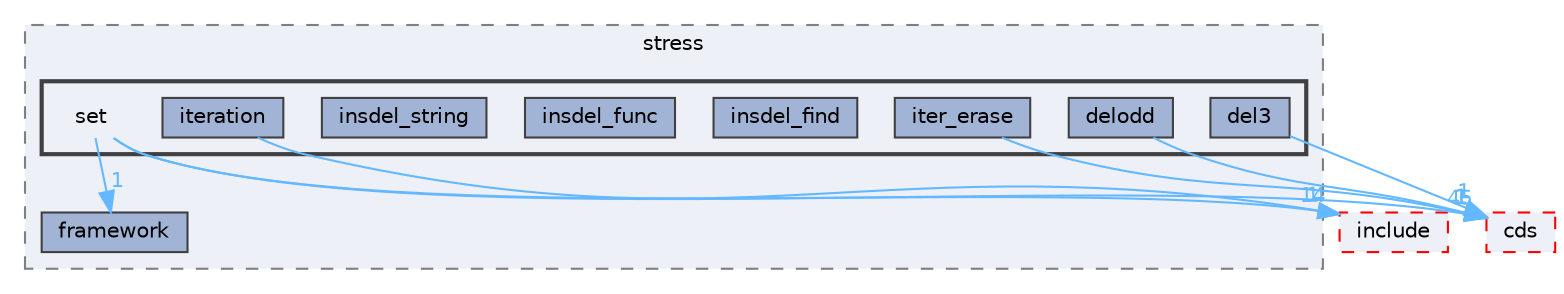 digraph "external/libcds/test/stress/set"
{
 // LATEX_PDF_SIZE
  bgcolor="transparent";
  edge [fontname=Helvetica,fontsize=10,labelfontname=Helvetica,labelfontsize=10];
  node [fontname=Helvetica,fontsize=10,shape=box,height=0.2,width=0.4];
  compound=true
  subgraph clusterdir_9f5f38d12d77b88ddd9d791ef824d27f {
    graph [ bgcolor="#edf0f7", pencolor="grey50", label="stress", fontname=Helvetica,fontsize=10 style="filled,dashed", URL="dir_9f5f38d12d77b88ddd9d791ef824d27f.html",tooltip=""]
  dir_b50ac92f5af1374060f07c92bc91f31c [label="framework", fillcolor="#a2b4d6", color="grey25", style="filled", URL="dir_b50ac92f5af1374060f07c92bc91f31c.html",tooltip=""];
  subgraph clusterdir_6cd1720c94157b6237a5350fa8110395 {
    graph [ bgcolor="#edf0f7", pencolor="grey25", label="", fontname=Helvetica,fontsize=10 style="filled,bold", URL="dir_6cd1720c94157b6237a5350fa8110395.html",tooltip=""]
    dir_6cd1720c94157b6237a5350fa8110395 [shape=plaintext, label="set"];
  dir_b8ff2b18c68da4f159072b54cdce1e51 [label="del3", fillcolor="#a2b4d6", color="grey25", style="filled", URL="dir_b8ff2b18c68da4f159072b54cdce1e51.html",tooltip=""];
  dir_095b87bd8b07f03c53bbd465499862c1 [label="delodd", fillcolor="#a2b4d6", color="grey25", style="filled", URL="dir_095b87bd8b07f03c53bbd465499862c1.html",tooltip=""];
  dir_8adccd35e4ffb916275c9c5b86b741df [label="insdel_find", fillcolor="#a2b4d6", color="grey25", style="filled", URL="dir_8adccd35e4ffb916275c9c5b86b741df.html",tooltip=""];
  dir_10ca5861b4aa56fa295513f3e25d5e18 [label="insdel_func", fillcolor="#a2b4d6", color="grey25", style="filled", URL="dir_10ca5861b4aa56fa295513f3e25d5e18.html",tooltip=""];
  dir_ee091db080b7fe5da99612d20a74dfc9 [label="insdel_string", fillcolor="#a2b4d6", color="grey25", style="filled", URL="dir_ee091db080b7fe5da99612d20a74dfc9.html",tooltip=""];
  dir_9e0428ada9aa5a911370ff5ce5be2f81 [label="iter_erase", fillcolor="#a2b4d6", color="grey25", style="filled", URL="dir_9e0428ada9aa5a911370ff5ce5be2f81.html",tooltip=""];
  dir_aa69fd825993eb182366d918482c1a69 [label="iteration", fillcolor="#a2b4d6", color="grey25", style="filled", URL="dir_aa69fd825993eb182366d918482c1a69.html",tooltip=""];
  }
  }
  dir_e8e86015120c09f6a7f42026ab4ce0a2 [label="include", fillcolor="#edf0f7", color="red", style="filled,dashed", URL="dir_e8e86015120c09f6a7f42026ab4ce0a2.html",tooltip=""];
  dir_fcf032bbf40cb4a20f944ac15896063c [label="cds", fillcolor="#edf0f7", color="red", style="filled,dashed", URL="dir_fcf032bbf40cb4a20f944ac15896063c.html",tooltip=""];
  dir_6cd1720c94157b6237a5350fa8110395->dir_b50ac92f5af1374060f07c92bc91f31c [headlabel="1", labeldistance=1.5 headhref="dir_000652_000331.html" href="dir_000652_000331.html" color="steelblue1" fontcolor="steelblue1"];
  dir_6cd1720c94157b6237a5350fa8110395->dir_e8e86015120c09f6a7f42026ab4ce0a2 [headlabel="14", labeldistance=1.5 headhref="dir_000652_000382.html" href="dir_000652_000382.html" color="steelblue1" fontcolor="steelblue1"];
  dir_6cd1720c94157b6237a5350fa8110395->dir_fcf032bbf40cb4a20f944ac15896063c [headlabel="45", labeldistance=1.5 headhref="dir_000652_000111.html" href="dir_000652_000111.html" color="steelblue1" fontcolor="steelblue1"];
  dir_b8ff2b18c68da4f159072b54cdce1e51->dir_fcf032bbf40cb4a20f944ac15896063c [headlabel="1", labeldistance=1.5 headhref="dir_000188_000111.html" href="dir_000188_000111.html" color="steelblue1" fontcolor="steelblue1"];
  dir_095b87bd8b07f03c53bbd465499862c1->dir_fcf032bbf40cb4a20f944ac15896063c [headlabel="1", labeldistance=1.5 headhref="dir_000190_000111.html" href="dir_000190_000111.html" color="steelblue1" fontcolor="steelblue1"];
  dir_9e0428ada9aa5a911370ff5ce5be2f81->dir_fcf032bbf40cb4a20f944ac15896063c [headlabel="1", labeldistance=1.5 headhref="dir_000421_000111.html" href="dir_000421_000111.html" color="steelblue1" fontcolor="steelblue1"];
  dir_aa69fd825993eb182366d918482c1a69->dir_e8e86015120c09f6a7f42026ab4ce0a2 [headlabel="1", labeldistance=1.5 headhref="dir_000422_000382.html" href="dir_000422_000382.html" color="steelblue1" fontcolor="steelblue1"];
}
